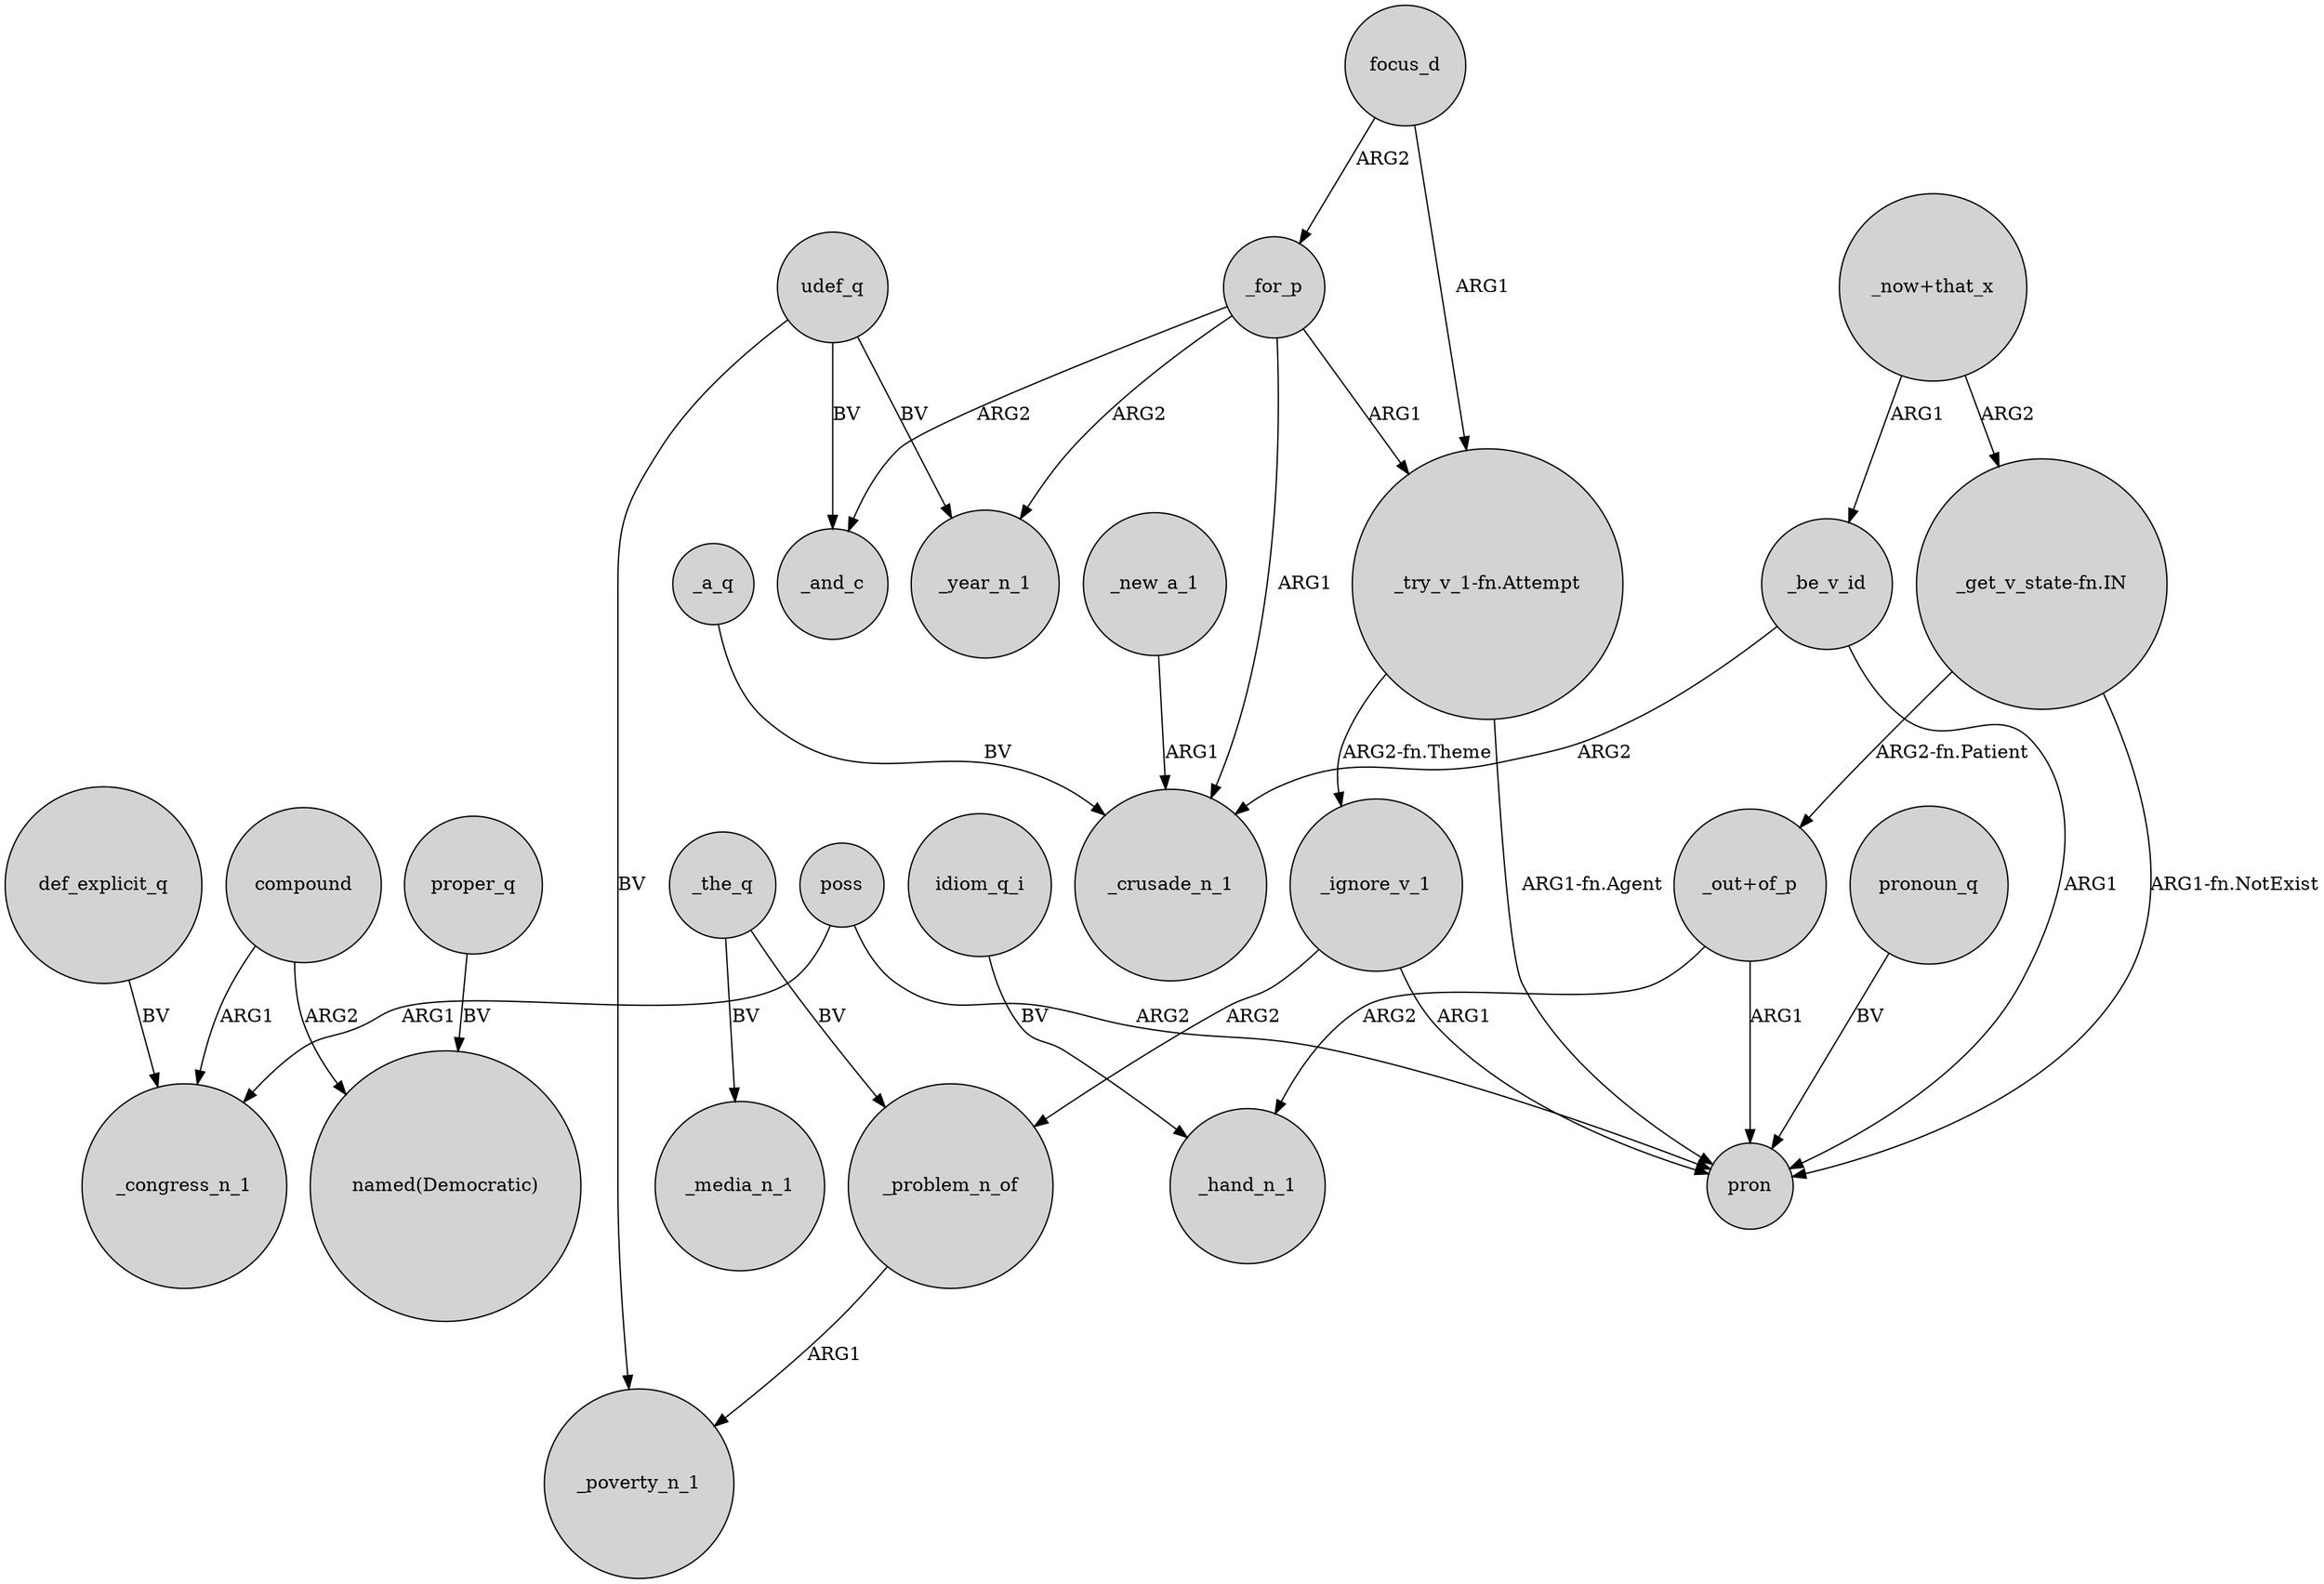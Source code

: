 digraph {
	node [shape=circle style=filled]
	"_get_v_state-fn.IN" -> pron [label="ARG1-fn.NotExist"]
	def_explicit_q -> _congress_n_1 [label=BV]
	_for_p -> _year_n_1 [label=ARG2]
	idiom_q_i -> _hand_n_1 [label=BV]
	poss -> pron [label=ARG2]
	"_get_v_state-fn.IN" -> "_out+of_p" [label="ARG2-fn.Patient"]
	compound -> _congress_n_1 [label=ARG1]
	_problem_n_of -> _poverty_n_1 [label=ARG1]
	_the_q -> _problem_n_of [label=BV]
	proper_q -> "named(Democratic)" [label=BV]
	"_now+that_x" -> "_get_v_state-fn.IN" [label=ARG2]
	_for_p -> _and_c [label=ARG2]
	"_out+of_p" -> _hand_n_1 [label=ARG2]
	_be_v_id -> pron [label=ARG1]
	focus_d -> _for_p [label=ARG2]
	_be_v_id -> _crusade_n_1 [label=ARG2]
	pronoun_q -> pron [label=BV]
	compound -> "named(Democratic)" [label=ARG2]
	_ignore_v_1 -> _problem_n_of [label=ARG2]
	udef_q -> _poverty_n_1 [label=BV]
	_for_p -> _crusade_n_1 [label=ARG1]
	"_out+of_p" -> pron [label=ARG1]
	"_now+that_x" -> _be_v_id [label=ARG1]
	"_try_v_1-fn.Attempt" -> pron [label="ARG1-fn.Agent"]
	"_try_v_1-fn.Attempt" -> _ignore_v_1 [label="ARG2-fn.Theme"]
	udef_q -> _year_n_1 [label=BV]
	_ignore_v_1 -> pron [label=ARG1]
	poss -> _congress_n_1 [label=ARG1]
	_a_q -> _crusade_n_1 [label=BV]
	focus_d -> "_try_v_1-fn.Attempt" [label=ARG1]
	_new_a_1 -> _crusade_n_1 [label=ARG1]
	udef_q -> _and_c [label=BV]
	_the_q -> _media_n_1 [label=BV]
	_for_p -> "_try_v_1-fn.Attempt" [label=ARG1]
}
